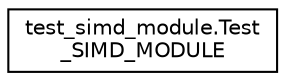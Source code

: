 digraph "Graphical Class Hierarchy"
{
 // LATEX_PDF_SIZE
  edge [fontname="Helvetica",fontsize="10",labelfontname="Helvetica",labelfontsize="10"];
  node [fontname="Helvetica",fontsize="10",shape=record];
  rankdir="LR";
  Node0 [label="test_simd_module.Test\l_SIMD_MODULE",height=0.2,width=0.4,color="black", fillcolor="white", style="filled",URL="$classtest__simd__module_1_1Test__SIMD__MODULE.html",tooltip=" "];
}
